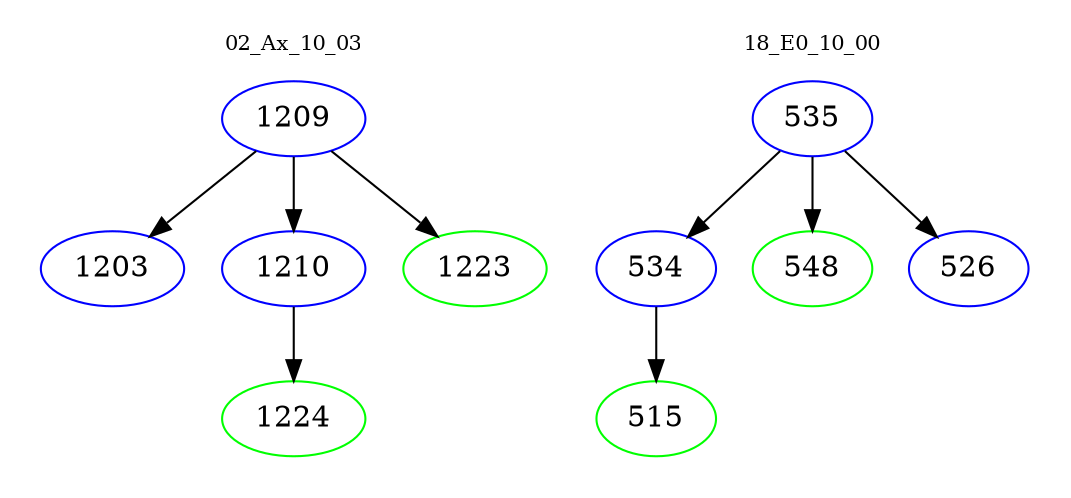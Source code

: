 digraph{
subgraph cluster_0 {
color = white
label = "02_Ax_10_03";
fontsize=10;
T0_1209 [label="1209", color="blue"]
T0_1209 -> T0_1203 [color="black"]
T0_1203 [label="1203", color="blue"]
T0_1209 -> T0_1210 [color="black"]
T0_1210 [label="1210", color="blue"]
T0_1210 -> T0_1224 [color="black"]
T0_1224 [label="1224", color="green"]
T0_1209 -> T0_1223 [color="black"]
T0_1223 [label="1223", color="green"]
}
subgraph cluster_1 {
color = white
label = "18_E0_10_00";
fontsize=10;
T1_535 [label="535", color="blue"]
T1_535 -> T1_534 [color="black"]
T1_534 [label="534", color="blue"]
T1_534 -> T1_515 [color="black"]
T1_515 [label="515", color="green"]
T1_535 -> T1_548 [color="black"]
T1_548 [label="548", color="green"]
T1_535 -> T1_526 [color="black"]
T1_526 [label="526", color="blue"]
}
}
